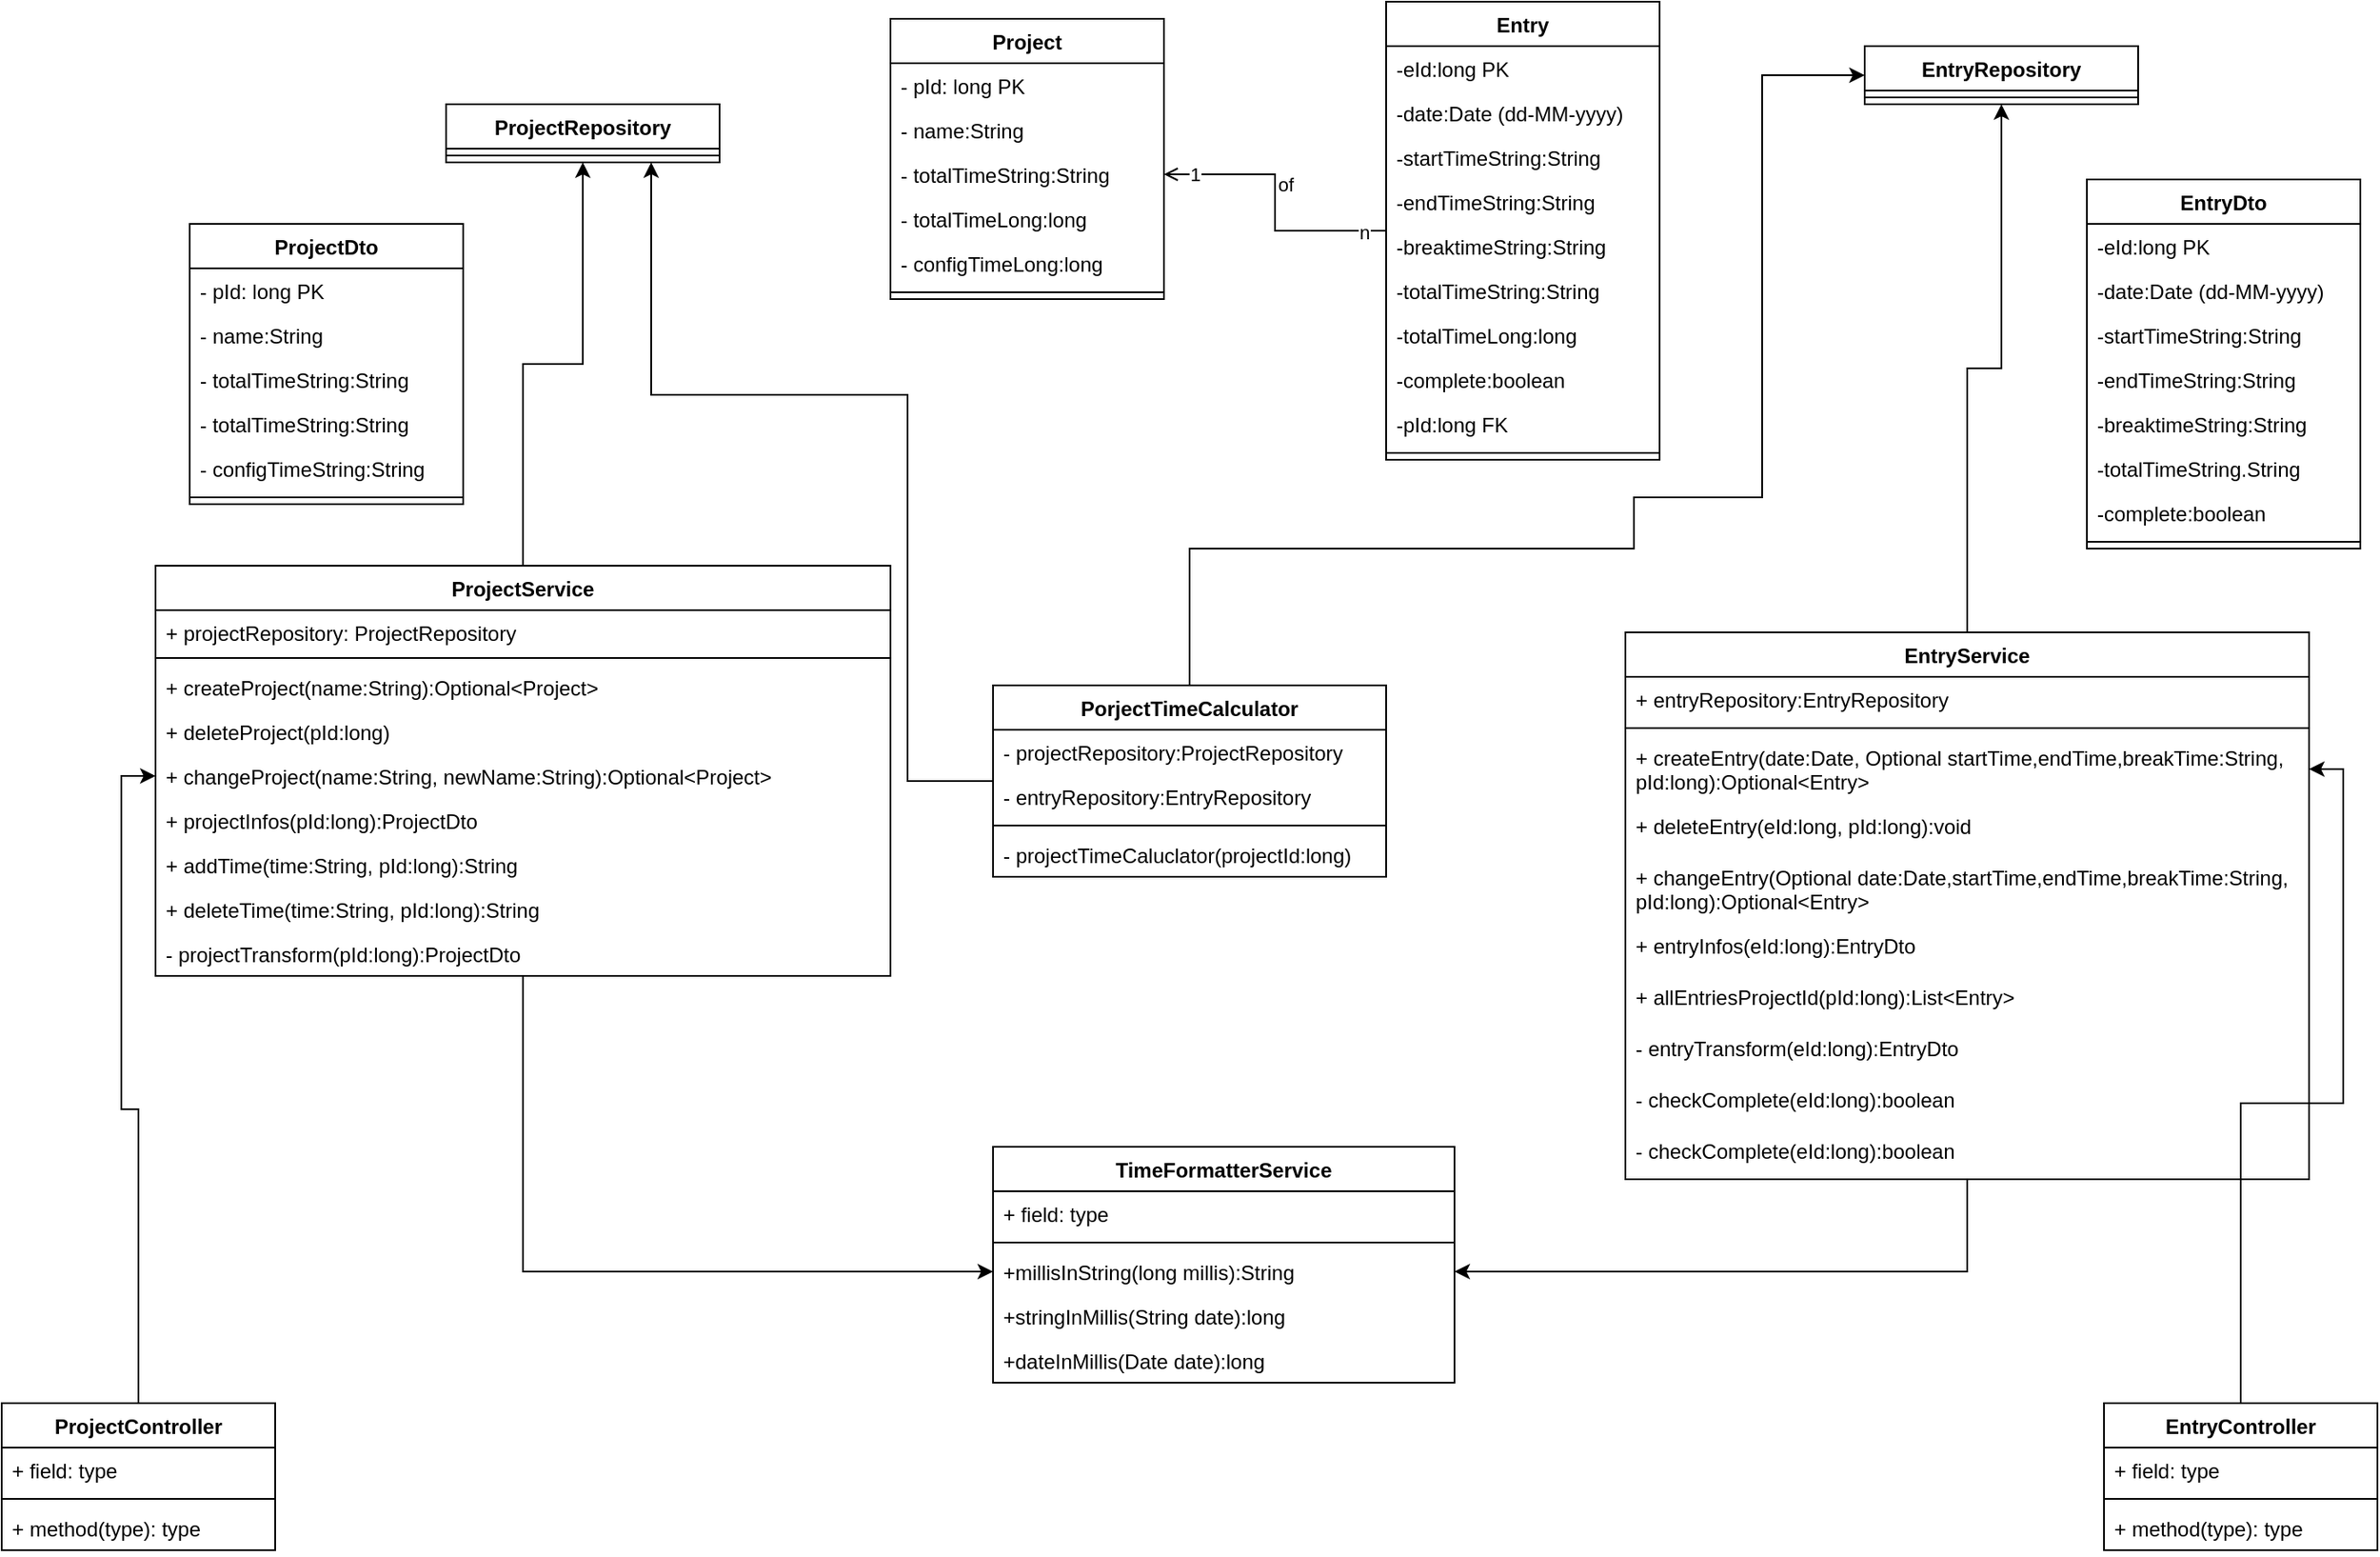 <mxfile version="22.0.3" type="device">
  <diagram id="C5RBs43oDa-KdzZeNtuy" name="Page-1">
    <mxGraphModel dx="2493" dy="962" grid="1" gridSize="10" guides="1" tooltips="1" connect="1" arrows="1" fold="1" page="1" pageScale="1" pageWidth="827" pageHeight="1169" math="0" shadow="0">
      <root>
        <mxCell id="WIyWlLk6GJQsqaUBKTNV-0" />
        <mxCell id="WIyWlLk6GJQsqaUBKTNV-1" parent="WIyWlLk6GJQsqaUBKTNV-0" />
        <mxCell id="MqTbyZAQvjHWYt7Ieo_K-0" value="Project" style="swimlane;fontStyle=1;align=center;verticalAlign=top;childLayout=stackLayout;horizontal=1;startSize=26;horizontalStack=0;resizeParent=1;resizeParentMax=0;resizeLast=0;collapsible=1;marginBottom=0;whiteSpace=wrap;html=1;" vertex="1" parent="WIyWlLk6GJQsqaUBKTNV-1">
          <mxGeometry x="180" y="40" width="160" height="164" as="geometry" />
        </mxCell>
        <mxCell id="MqTbyZAQvjHWYt7Ieo_K-1" value="- pId: long PK" style="text;strokeColor=none;fillColor=none;align=left;verticalAlign=top;spacingLeft=4;spacingRight=4;overflow=hidden;rotatable=0;points=[[0,0.5],[1,0.5]];portConstraint=eastwest;whiteSpace=wrap;html=1;" vertex="1" parent="MqTbyZAQvjHWYt7Ieo_K-0">
          <mxGeometry y="26" width="160" height="26" as="geometry" />
        </mxCell>
        <mxCell id="MqTbyZAQvjHWYt7Ieo_K-11" value="- name:String" style="text;strokeColor=none;fillColor=none;align=left;verticalAlign=top;spacingLeft=4;spacingRight=4;overflow=hidden;rotatable=0;points=[[0,0.5],[1,0.5]];portConstraint=eastwest;whiteSpace=wrap;html=1;" vertex="1" parent="MqTbyZAQvjHWYt7Ieo_K-0">
          <mxGeometry y="52" width="160" height="26" as="geometry" />
        </mxCell>
        <mxCell id="MqTbyZAQvjHWYt7Ieo_K-12" value="- totalTimeString:String" style="text;strokeColor=none;fillColor=none;align=left;verticalAlign=top;spacingLeft=4;spacingRight=4;overflow=hidden;rotatable=0;points=[[0,0.5],[1,0.5]];portConstraint=eastwest;whiteSpace=wrap;html=1;" vertex="1" parent="MqTbyZAQvjHWYt7Ieo_K-0">
          <mxGeometry y="78" width="160" height="26" as="geometry" />
        </mxCell>
        <mxCell id="MqTbyZAQvjHWYt7Ieo_K-13" value="- totalTimeLong:long" style="text;strokeColor=none;fillColor=none;align=left;verticalAlign=top;spacingLeft=4;spacingRight=4;overflow=hidden;rotatable=0;points=[[0,0.5],[1,0.5]];portConstraint=eastwest;whiteSpace=wrap;html=1;" vertex="1" parent="MqTbyZAQvjHWYt7Ieo_K-0">
          <mxGeometry y="104" width="160" height="26" as="geometry" />
        </mxCell>
        <mxCell id="MqTbyZAQvjHWYt7Ieo_K-17" value="- configTimeLong:long" style="text;strokeColor=none;fillColor=none;align=left;verticalAlign=top;spacingLeft=4;spacingRight=4;overflow=hidden;rotatable=0;points=[[0,0.5],[1,0.5]];portConstraint=eastwest;whiteSpace=wrap;html=1;" vertex="1" parent="MqTbyZAQvjHWYt7Ieo_K-0">
          <mxGeometry y="130" width="160" height="26" as="geometry" />
        </mxCell>
        <mxCell id="MqTbyZAQvjHWYt7Ieo_K-2" value="" style="line;strokeWidth=1;fillColor=none;align=left;verticalAlign=middle;spacingTop=-1;spacingLeft=3;spacingRight=3;rotatable=0;labelPosition=right;points=[];portConstraint=eastwest;strokeColor=inherit;" vertex="1" parent="MqTbyZAQvjHWYt7Ieo_K-0">
          <mxGeometry y="156" width="160" height="8" as="geometry" />
        </mxCell>
        <mxCell id="MqTbyZAQvjHWYt7Ieo_K-25" style="edgeStyle=orthogonalEdgeStyle;rounded=0;orthogonalLoop=1;jettySize=auto;html=1;entryX=1;entryY=0.5;entryDx=0;entryDy=0;endArrow=open;endFill=0;" edge="1" parent="WIyWlLk6GJQsqaUBKTNV-1" source="MqTbyZAQvjHWYt7Ieo_K-4" target="MqTbyZAQvjHWYt7Ieo_K-12">
          <mxGeometry relative="1" as="geometry" />
        </mxCell>
        <mxCell id="MqTbyZAQvjHWYt7Ieo_K-26" value="of" style="edgeLabel;html=1;align=center;verticalAlign=middle;resizable=0;points=[];" vertex="1" connectable="0" parent="MqTbyZAQvjHWYt7Ieo_K-25">
          <mxGeometry x="0.127" y="-6" relative="1" as="geometry">
            <mxPoint as="offset" />
          </mxGeometry>
        </mxCell>
        <mxCell id="MqTbyZAQvjHWYt7Ieo_K-30" value="1" style="edgeLabel;html=1;align=center;verticalAlign=middle;resizable=0;points=[];" vertex="1" connectable="0" parent="MqTbyZAQvjHWYt7Ieo_K-25">
          <mxGeometry x="0.78" relative="1" as="geometry">
            <mxPoint as="offset" />
          </mxGeometry>
        </mxCell>
        <mxCell id="MqTbyZAQvjHWYt7Ieo_K-31" value="n" style="edgeLabel;html=1;align=center;verticalAlign=middle;resizable=0;points=[];" vertex="1" connectable="0" parent="MqTbyZAQvjHWYt7Ieo_K-25">
          <mxGeometry x="-0.835" y="1" relative="1" as="geometry">
            <mxPoint as="offset" />
          </mxGeometry>
        </mxCell>
        <mxCell id="MqTbyZAQvjHWYt7Ieo_K-4" value="Entry" style="swimlane;fontStyle=1;align=center;verticalAlign=top;childLayout=stackLayout;horizontal=1;startSize=26;horizontalStack=0;resizeParent=1;resizeParentMax=0;resizeLast=0;collapsible=1;marginBottom=0;whiteSpace=wrap;html=1;" vertex="1" parent="WIyWlLk6GJQsqaUBKTNV-1">
          <mxGeometry x="470" y="30" width="160" height="268" as="geometry" />
        </mxCell>
        <mxCell id="MqTbyZAQvjHWYt7Ieo_K-5" value="-eId:long PK" style="text;strokeColor=none;fillColor=none;align=left;verticalAlign=top;spacingLeft=4;spacingRight=4;overflow=hidden;rotatable=0;points=[[0,0.5],[1,0.5]];portConstraint=eastwest;whiteSpace=wrap;html=1;" vertex="1" parent="MqTbyZAQvjHWYt7Ieo_K-4">
          <mxGeometry y="26" width="160" height="26" as="geometry" />
        </mxCell>
        <mxCell id="MqTbyZAQvjHWYt7Ieo_K-19" value="-date:Date (dd-MM-yyyy)" style="text;strokeColor=none;fillColor=none;align=left;verticalAlign=top;spacingLeft=4;spacingRight=4;overflow=hidden;rotatable=0;points=[[0,0.5],[1,0.5]];portConstraint=eastwest;whiteSpace=wrap;html=1;" vertex="1" parent="MqTbyZAQvjHWYt7Ieo_K-4">
          <mxGeometry y="52" width="160" height="26" as="geometry" />
        </mxCell>
        <mxCell id="MqTbyZAQvjHWYt7Ieo_K-23" value="-startTimeString:String" style="text;strokeColor=none;fillColor=none;align=left;verticalAlign=top;spacingLeft=4;spacingRight=4;overflow=hidden;rotatable=0;points=[[0,0.5],[1,0.5]];portConstraint=eastwest;whiteSpace=wrap;html=1;" vertex="1" parent="MqTbyZAQvjHWYt7Ieo_K-4">
          <mxGeometry y="78" width="160" height="26" as="geometry" />
        </mxCell>
        <mxCell id="MqTbyZAQvjHWYt7Ieo_K-22" value="-endTimeString:String" style="text;strokeColor=none;fillColor=none;align=left;verticalAlign=top;spacingLeft=4;spacingRight=4;overflow=hidden;rotatable=0;points=[[0,0.5],[1,0.5]];portConstraint=eastwest;whiteSpace=wrap;html=1;" vertex="1" parent="MqTbyZAQvjHWYt7Ieo_K-4">
          <mxGeometry y="104" width="160" height="26" as="geometry" />
        </mxCell>
        <mxCell id="MqTbyZAQvjHWYt7Ieo_K-21" value="-breaktimeString:String" style="text;strokeColor=none;fillColor=none;align=left;verticalAlign=top;spacingLeft=4;spacingRight=4;overflow=hidden;rotatable=0;points=[[0,0.5],[1,0.5]];portConstraint=eastwest;whiteSpace=wrap;html=1;" vertex="1" parent="MqTbyZAQvjHWYt7Ieo_K-4">
          <mxGeometry y="130" width="160" height="26" as="geometry" />
        </mxCell>
        <mxCell id="MqTbyZAQvjHWYt7Ieo_K-29" value="-totalTimeString:String" style="text;strokeColor=none;fillColor=none;align=left;verticalAlign=top;spacingLeft=4;spacingRight=4;overflow=hidden;rotatable=0;points=[[0,0.5],[1,0.5]];portConstraint=eastwest;whiteSpace=wrap;html=1;" vertex="1" parent="MqTbyZAQvjHWYt7Ieo_K-4">
          <mxGeometry y="156" width="160" height="26" as="geometry" />
        </mxCell>
        <mxCell id="MqTbyZAQvjHWYt7Ieo_K-112" value="-totalTimeLong:long" style="text;strokeColor=none;fillColor=none;align=left;verticalAlign=top;spacingLeft=4;spacingRight=4;overflow=hidden;rotatable=0;points=[[0,0.5],[1,0.5]];portConstraint=eastwest;whiteSpace=wrap;html=1;" vertex="1" parent="MqTbyZAQvjHWYt7Ieo_K-4">
          <mxGeometry y="182" width="160" height="26" as="geometry" />
        </mxCell>
        <mxCell id="MqTbyZAQvjHWYt7Ieo_K-111" value="-complete:boolean" style="text;strokeColor=none;fillColor=none;align=left;verticalAlign=top;spacingLeft=4;spacingRight=4;overflow=hidden;rotatable=0;points=[[0,0.5],[1,0.5]];portConstraint=eastwest;whiteSpace=wrap;html=1;" vertex="1" parent="MqTbyZAQvjHWYt7Ieo_K-4">
          <mxGeometry y="208" width="160" height="26" as="geometry" />
        </mxCell>
        <mxCell id="MqTbyZAQvjHWYt7Ieo_K-18" value="-pId:long FK" style="text;strokeColor=none;fillColor=none;align=left;verticalAlign=top;spacingLeft=4;spacingRight=4;overflow=hidden;rotatable=0;points=[[0,0.5],[1,0.5]];portConstraint=eastwest;whiteSpace=wrap;html=1;" vertex="1" parent="MqTbyZAQvjHWYt7Ieo_K-4">
          <mxGeometry y="234" width="160" height="26" as="geometry" />
        </mxCell>
        <mxCell id="MqTbyZAQvjHWYt7Ieo_K-6" value="" style="line;strokeWidth=1;fillColor=none;align=left;verticalAlign=middle;spacingTop=-1;spacingLeft=3;spacingRight=3;rotatable=0;labelPosition=right;points=[];portConstraint=eastwest;strokeColor=inherit;" vertex="1" parent="MqTbyZAQvjHWYt7Ieo_K-4">
          <mxGeometry y="260" width="160" height="8" as="geometry" />
        </mxCell>
        <mxCell id="MqTbyZAQvjHWYt7Ieo_K-131" style="edgeStyle=orthogonalEdgeStyle;rounded=0;orthogonalLoop=1;jettySize=auto;html=1;entryX=0.75;entryY=1;entryDx=0;entryDy=0;" edge="1" parent="WIyWlLk6GJQsqaUBKTNV-1" source="MqTbyZAQvjHWYt7Ieo_K-42" target="MqTbyZAQvjHWYt7Ieo_K-63">
          <mxGeometry relative="1" as="geometry">
            <Array as="points">
              <mxPoint x="190" y="486" />
              <mxPoint x="190" y="260" />
              <mxPoint x="40" y="260" />
            </Array>
          </mxGeometry>
        </mxCell>
        <mxCell id="MqTbyZAQvjHWYt7Ieo_K-42" value="PorjectTimeCalculator" style="swimlane;fontStyle=1;align=center;verticalAlign=top;childLayout=stackLayout;horizontal=1;startSize=26;horizontalStack=0;resizeParent=1;resizeParentMax=0;resizeLast=0;collapsible=1;marginBottom=0;whiteSpace=wrap;html=1;" vertex="1" parent="WIyWlLk6GJQsqaUBKTNV-1">
          <mxGeometry x="240" y="430" width="230" height="112" as="geometry" />
        </mxCell>
        <mxCell id="MqTbyZAQvjHWYt7Ieo_K-43" value="- projectRepository:ProjectRepository" style="text;strokeColor=none;fillColor=none;align=left;verticalAlign=top;spacingLeft=4;spacingRight=4;overflow=hidden;rotatable=0;points=[[0,0.5],[1,0.5]];portConstraint=eastwest;whiteSpace=wrap;html=1;" vertex="1" parent="MqTbyZAQvjHWYt7Ieo_K-42">
          <mxGeometry y="26" width="230" height="26" as="geometry" />
        </mxCell>
        <mxCell id="MqTbyZAQvjHWYt7Ieo_K-82" value="- entryRepository:EntryRepository&amp;nbsp;" style="text;strokeColor=none;fillColor=none;align=left;verticalAlign=top;spacingLeft=4;spacingRight=4;overflow=hidden;rotatable=0;points=[[0,0.5],[1,0.5]];portConstraint=eastwest;whiteSpace=wrap;html=1;" vertex="1" parent="MqTbyZAQvjHWYt7Ieo_K-42">
          <mxGeometry y="52" width="230" height="26" as="geometry" />
        </mxCell>
        <mxCell id="MqTbyZAQvjHWYt7Ieo_K-44" value="" style="line;strokeWidth=1;fillColor=none;align=left;verticalAlign=middle;spacingTop=-1;spacingLeft=3;spacingRight=3;rotatable=0;labelPosition=right;points=[];portConstraint=eastwest;strokeColor=inherit;" vertex="1" parent="MqTbyZAQvjHWYt7Ieo_K-42">
          <mxGeometry y="78" width="230" height="8" as="geometry" />
        </mxCell>
        <mxCell id="MqTbyZAQvjHWYt7Ieo_K-45" value="- projectTimeCaluclator(projectId:long)" style="text;strokeColor=none;fillColor=none;align=left;verticalAlign=top;spacingLeft=4;spacingRight=4;overflow=hidden;rotatable=0;points=[[0,0.5],[1,0.5]];portConstraint=eastwest;whiteSpace=wrap;html=1;" vertex="1" parent="MqTbyZAQvjHWYt7Ieo_K-42">
          <mxGeometry y="86" width="230" height="26" as="geometry" />
        </mxCell>
        <mxCell id="MqTbyZAQvjHWYt7Ieo_K-119" style="edgeStyle=orthogonalEdgeStyle;rounded=0;orthogonalLoop=1;jettySize=auto;html=1;entryX=0;entryY=0.5;entryDx=0;entryDy=0;" edge="1" parent="WIyWlLk6GJQsqaUBKTNV-1" source="MqTbyZAQvjHWYt7Ieo_K-55" target="MqTbyZAQvjHWYt7Ieo_K-87">
          <mxGeometry relative="1" as="geometry" />
        </mxCell>
        <mxCell id="MqTbyZAQvjHWYt7Ieo_K-124" style="edgeStyle=orthogonalEdgeStyle;rounded=0;orthogonalLoop=1;jettySize=auto;html=1;entryX=0.5;entryY=1;entryDx=0;entryDy=0;" edge="1" parent="WIyWlLk6GJQsqaUBKTNV-1" source="MqTbyZAQvjHWYt7Ieo_K-55" target="MqTbyZAQvjHWYt7Ieo_K-63">
          <mxGeometry relative="1" as="geometry" />
        </mxCell>
        <mxCell id="MqTbyZAQvjHWYt7Ieo_K-55" value="ProjectService" style="swimlane;fontStyle=1;align=center;verticalAlign=top;childLayout=stackLayout;horizontal=1;startSize=26;horizontalStack=0;resizeParent=1;resizeParentMax=0;resizeLast=0;collapsible=1;marginBottom=0;whiteSpace=wrap;html=1;" vertex="1" parent="WIyWlLk6GJQsqaUBKTNV-1">
          <mxGeometry x="-250" y="360" width="430" height="240" as="geometry" />
        </mxCell>
        <mxCell id="MqTbyZAQvjHWYt7Ieo_K-56" value="+ projectRepository: ProjectRepository" style="text;strokeColor=none;fillColor=none;align=left;verticalAlign=top;spacingLeft=4;spacingRight=4;overflow=hidden;rotatable=0;points=[[0,0.5],[1,0.5]];portConstraint=eastwest;whiteSpace=wrap;html=1;" vertex="1" parent="MqTbyZAQvjHWYt7Ieo_K-55">
          <mxGeometry y="26" width="430" height="24" as="geometry" />
        </mxCell>
        <mxCell id="MqTbyZAQvjHWYt7Ieo_K-57" value="" style="line;strokeWidth=1;fillColor=none;align=left;verticalAlign=middle;spacingTop=-1;spacingLeft=3;spacingRight=3;rotatable=0;labelPosition=right;points=[];portConstraint=eastwest;strokeColor=inherit;" vertex="1" parent="MqTbyZAQvjHWYt7Ieo_K-55">
          <mxGeometry y="50" width="430" height="8" as="geometry" />
        </mxCell>
        <mxCell id="MqTbyZAQvjHWYt7Ieo_K-58" value="+ createProject(name:String):Optional&amp;lt;Project&amp;gt;" style="text;strokeColor=none;fillColor=none;align=left;verticalAlign=top;spacingLeft=4;spacingRight=4;overflow=hidden;rotatable=0;points=[[0,0.5],[1,0.5]];portConstraint=eastwest;whiteSpace=wrap;html=1;" vertex="1" parent="MqTbyZAQvjHWYt7Ieo_K-55">
          <mxGeometry y="58" width="430" height="26" as="geometry" />
        </mxCell>
        <mxCell id="MqTbyZAQvjHWYt7Ieo_K-90" value="+ deleteProject(pId:long)" style="text;strokeColor=none;fillColor=none;align=left;verticalAlign=top;spacingLeft=4;spacingRight=4;overflow=hidden;rotatable=0;points=[[0,0.5],[1,0.5]];portConstraint=eastwest;whiteSpace=wrap;html=1;" vertex="1" parent="MqTbyZAQvjHWYt7Ieo_K-55">
          <mxGeometry y="84" width="430" height="26" as="geometry" />
        </mxCell>
        <mxCell id="MqTbyZAQvjHWYt7Ieo_K-91" value="+ changeProject(name:String, newName:String):Optional&amp;lt;Project&amp;gt;" style="text;strokeColor=none;fillColor=none;align=left;verticalAlign=top;spacingLeft=4;spacingRight=4;overflow=hidden;rotatable=0;points=[[0,0.5],[1,0.5]];portConstraint=eastwest;whiteSpace=wrap;html=1;" vertex="1" parent="MqTbyZAQvjHWYt7Ieo_K-55">
          <mxGeometry y="110" width="430" height="26" as="geometry" />
        </mxCell>
        <mxCell id="MqTbyZAQvjHWYt7Ieo_K-93" value="+ projectInfos(pId:long):ProjectDto" style="text;strokeColor=none;fillColor=none;align=left;verticalAlign=top;spacingLeft=4;spacingRight=4;overflow=hidden;rotatable=0;points=[[0,0.5],[1,0.5]];portConstraint=eastwest;whiteSpace=wrap;html=1;" vertex="1" parent="MqTbyZAQvjHWYt7Ieo_K-55">
          <mxGeometry y="136" width="430" height="26" as="geometry" />
        </mxCell>
        <mxCell id="MqTbyZAQvjHWYt7Ieo_K-116" value="+ addTime(time:String, pId:long):String" style="text;strokeColor=none;fillColor=none;align=left;verticalAlign=top;spacingLeft=4;spacingRight=4;overflow=hidden;rotatable=0;points=[[0,0.5],[1,0.5]];portConstraint=eastwest;whiteSpace=wrap;html=1;" vertex="1" parent="MqTbyZAQvjHWYt7Ieo_K-55">
          <mxGeometry y="162" width="430" height="26" as="geometry" />
        </mxCell>
        <mxCell id="MqTbyZAQvjHWYt7Ieo_K-115" value="+ deleteTime(time:String, pId:long):String" style="text;strokeColor=none;fillColor=none;align=left;verticalAlign=top;spacingLeft=4;spacingRight=4;overflow=hidden;rotatable=0;points=[[0,0.5],[1,0.5]];portConstraint=eastwest;whiteSpace=wrap;html=1;" vertex="1" parent="MqTbyZAQvjHWYt7Ieo_K-55">
          <mxGeometry y="188" width="430" height="26" as="geometry" />
        </mxCell>
        <mxCell id="MqTbyZAQvjHWYt7Ieo_K-114" value="- projectTransform(pId:long):ProjectDto" style="text;strokeColor=none;fillColor=none;align=left;verticalAlign=top;spacingLeft=4;spacingRight=4;overflow=hidden;rotatable=0;points=[[0,0.5],[1,0.5]];portConstraint=eastwest;whiteSpace=wrap;html=1;" vertex="1" parent="MqTbyZAQvjHWYt7Ieo_K-55">
          <mxGeometry y="214" width="430" height="26" as="geometry" />
        </mxCell>
        <mxCell id="MqTbyZAQvjHWYt7Ieo_K-120" style="edgeStyle=orthogonalEdgeStyle;rounded=0;orthogonalLoop=1;jettySize=auto;html=1;entryX=1;entryY=0.5;entryDx=0;entryDy=0;" edge="1" parent="WIyWlLk6GJQsqaUBKTNV-1" source="MqTbyZAQvjHWYt7Ieo_K-59" target="MqTbyZAQvjHWYt7Ieo_K-87">
          <mxGeometry relative="1" as="geometry" />
        </mxCell>
        <mxCell id="MqTbyZAQvjHWYt7Ieo_K-123" style="edgeStyle=orthogonalEdgeStyle;rounded=0;orthogonalLoop=1;jettySize=auto;html=1;entryX=0.5;entryY=1;entryDx=0;entryDy=0;" edge="1" parent="WIyWlLk6GJQsqaUBKTNV-1" source="MqTbyZAQvjHWYt7Ieo_K-59" target="MqTbyZAQvjHWYt7Ieo_K-67">
          <mxGeometry relative="1" as="geometry" />
        </mxCell>
        <mxCell id="MqTbyZAQvjHWYt7Ieo_K-59" value="EntryService" style="swimlane;fontStyle=1;align=center;verticalAlign=top;childLayout=stackLayout;horizontal=1;startSize=26;horizontalStack=0;resizeParent=1;resizeParentMax=0;resizeLast=0;collapsible=1;marginBottom=0;whiteSpace=wrap;html=1;" vertex="1" parent="WIyWlLk6GJQsqaUBKTNV-1">
          <mxGeometry x="610" y="399" width="400" height="320" as="geometry" />
        </mxCell>
        <mxCell id="MqTbyZAQvjHWYt7Ieo_K-60" value="+ entryRepository:EntryRepository" style="text;strokeColor=none;fillColor=none;align=left;verticalAlign=top;spacingLeft=4;spacingRight=4;overflow=hidden;rotatable=0;points=[[0,0.5],[1,0.5]];portConstraint=eastwest;whiteSpace=wrap;html=1;" vertex="1" parent="MqTbyZAQvjHWYt7Ieo_K-59">
          <mxGeometry y="26" width="400" height="26" as="geometry" />
        </mxCell>
        <mxCell id="MqTbyZAQvjHWYt7Ieo_K-61" value="" style="line;strokeWidth=1;fillColor=none;align=left;verticalAlign=middle;spacingTop=-1;spacingLeft=3;spacingRight=3;rotatable=0;labelPosition=right;points=[];portConstraint=eastwest;strokeColor=inherit;" vertex="1" parent="MqTbyZAQvjHWYt7Ieo_K-59">
          <mxGeometry y="52" width="400" height="8" as="geometry" />
        </mxCell>
        <mxCell id="MqTbyZAQvjHWYt7Ieo_K-92" value="+ createEntry(date:Date, Optional startTime,endTime,breakTime:String, pId:long):Optional&amp;lt;Entry&amp;gt;&amp;nbsp;" style="text;strokeColor=none;fillColor=none;align=left;verticalAlign=top;spacingLeft=4;spacingRight=4;overflow=hidden;rotatable=0;points=[[0,0.5],[1,0.5]];portConstraint=eastwest;whiteSpace=wrap;html=1;" vertex="1" parent="MqTbyZAQvjHWYt7Ieo_K-59">
          <mxGeometry y="60" width="400" height="40" as="geometry" />
        </mxCell>
        <mxCell id="MqTbyZAQvjHWYt7Ieo_K-117" value="+ deleteEntry(eId:long, pId:long):void" style="text;strokeColor=none;fillColor=none;align=left;verticalAlign=top;spacingLeft=4;spacingRight=4;overflow=hidden;rotatable=0;points=[[0,0.5],[1,0.5]];portConstraint=eastwest;whiteSpace=wrap;html=1;" vertex="1" parent="MqTbyZAQvjHWYt7Ieo_K-59">
          <mxGeometry y="100" width="400" height="30" as="geometry" />
        </mxCell>
        <mxCell id="MqTbyZAQvjHWYt7Ieo_K-125" value="+ changeEntry(Optional date:Date,startTime,endTime,breakTime:String, pId:long):Optional&amp;lt;Entry&amp;gt;&amp;nbsp;" style="text;strokeColor=none;fillColor=none;align=left;verticalAlign=top;spacingLeft=4;spacingRight=4;overflow=hidden;rotatable=0;points=[[0,0.5],[1,0.5]];portConstraint=eastwest;whiteSpace=wrap;html=1;" vertex="1" parent="MqTbyZAQvjHWYt7Ieo_K-59">
          <mxGeometry y="130" width="400" height="40" as="geometry" />
        </mxCell>
        <mxCell id="MqTbyZAQvjHWYt7Ieo_K-128" value="+ entryInfos(eId:long):EntryDto" style="text;strokeColor=none;fillColor=none;align=left;verticalAlign=top;spacingLeft=4;spacingRight=4;overflow=hidden;rotatable=0;points=[[0,0.5],[1,0.5]];portConstraint=eastwest;whiteSpace=wrap;html=1;" vertex="1" parent="MqTbyZAQvjHWYt7Ieo_K-59">
          <mxGeometry y="170" width="400" height="30" as="geometry" />
        </mxCell>
        <mxCell id="MqTbyZAQvjHWYt7Ieo_K-129" value="+ allEntriesProjectId(pId:long):List&amp;lt;Entry&amp;gt;" style="text;strokeColor=none;fillColor=none;align=left;verticalAlign=top;spacingLeft=4;spacingRight=4;overflow=hidden;rotatable=0;points=[[0,0.5],[1,0.5]];portConstraint=eastwest;whiteSpace=wrap;html=1;" vertex="1" parent="MqTbyZAQvjHWYt7Ieo_K-59">
          <mxGeometry y="200" width="400" height="30" as="geometry" />
        </mxCell>
        <mxCell id="MqTbyZAQvjHWYt7Ieo_K-62" value="- entryTransform(eId:long):EntryDto" style="text;strokeColor=none;fillColor=none;align=left;verticalAlign=top;spacingLeft=4;spacingRight=4;overflow=hidden;rotatable=0;points=[[0,0.5],[1,0.5]];portConstraint=eastwest;whiteSpace=wrap;html=1;" vertex="1" parent="MqTbyZAQvjHWYt7Ieo_K-59">
          <mxGeometry y="230" width="400" height="30" as="geometry" />
        </mxCell>
        <mxCell id="MqTbyZAQvjHWYt7Ieo_K-126" value="- checkComplete(eId:long):boolean" style="text;strokeColor=none;fillColor=none;align=left;verticalAlign=top;spacingLeft=4;spacingRight=4;overflow=hidden;rotatable=0;points=[[0,0.5],[1,0.5]];portConstraint=eastwest;whiteSpace=wrap;html=1;" vertex="1" parent="MqTbyZAQvjHWYt7Ieo_K-59">
          <mxGeometry y="260" width="400" height="30" as="geometry" />
        </mxCell>
        <mxCell id="MqTbyZAQvjHWYt7Ieo_K-130" value="- checkComplete(eId:long):boolean" style="text;strokeColor=none;fillColor=none;align=left;verticalAlign=top;spacingLeft=4;spacingRight=4;overflow=hidden;rotatable=0;points=[[0,0.5],[1,0.5]];portConstraint=eastwest;whiteSpace=wrap;html=1;" vertex="1" parent="MqTbyZAQvjHWYt7Ieo_K-59">
          <mxGeometry y="290" width="400" height="30" as="geometry" />
        </mxCell>
        <mxCell id="MqTbyZAQvjHWYt7Ieo_K-63" value="ProjectRepository" style="swimlane;fontStyle=1;align=center;verticalAlign=top;childLayout=stackLayout;horizontal=1;startSize=26;horizontalStack=0;resizeParent=1;resizeParentMax=0;resizeLast=0;collapsible=1;marginBottom=0;whiteSpace=wrap;html=1;" vertex="1" parent="WIyWlLk6GJQsqaUBKTNV-1">
          <mxGeometry x="-80" y="90" width="160" height="34" as="geometry" />
        </mxCell>
        <mxCell id="MqTbyZAQvjHWYt7Ieo_K-65" value="" style="line;strokeWidth=1;fillColor=none;align=left;verticalAlign=middle;spacingTop=-1;spacingLeft=3;spacingRight=3;rotatable=0;labelPosition=right;points=[];portConstraint=eastwest;strokeColor=inherit;" vertex="1" parent="MqTbyZAQvjHWYt7Ieo_K-63">
          <mxGeometry y="26" width="160" height="8" as="geometry" />
        </mxCell>
        <mxCell id="MqTbyZAQvjHWYt7Ieo_K-67" value="EntryRepository" style="swimlane;fontStyle=1;align=center;verticalAlign=top;childLayout=stackLayout;horizontal=1;startSize=26;horizontalStack=0;resizeParent=1;resizeParentMax=0;resizeLast=0;collapsible=1;marginBottom=0;whiteSpace=wrap;html=1;" vertex="1" parent="WIyWlLk6GJQsqaUBKTNV-1">
          <mxGeometry x="750" y="56" width="160" height="34" as="geometry" />
        </mxCell>
        <mxCell id="MqTbyZAQvjHWYt7Ieo_K-69" value="" style="line;strokeWidth=1;fillColor=none;align=left;verticalAlign=middle;spacingTop=-1;spacingLeft=3;spacingRight=3;rotatable=0;labelPosition=right;points=[];portConstraint=eastwest;strokeColor=inherit;" vertex="1" parent="MqTbyZAQvjHWYt7Ieo_K-67">
          <mxGeometry y="26" width="160" height="8" as="geometry" />
        </mxCell>
        <mxCell id="MqTbyZAQvjHWYt7Ieo_K-122" style="edgeStyle=orthogonalEdgeStyle;rounded=0;orthogonalLoop=1;jettySize=auto;html=1;entryX=0;entryY=0.5;entryDx=0;entryDy=0;" edge="1" parent="WIyWlLk6GJQsqaUBKTNV-1" source="MqTbyZAQvjHWYt7Ieo_K-72" target="MqTbyZAQvjHWYt7Ieo_K-91">
          <mxGeometry relative="1" as="geometry">
            <Array as="points">
              <mxPoint x="-260" y="678" />
              <mxPoint x="-270" y="678" />
              <mxPoint x="-270" y="483" />
            </Array>
          </mxGeometry>
        </mxCell>
        <mxCell id="MqTbyZAQvjHWYt7Ieo_K-72" value="ProjectController" style="swimlane;fontStyle=1;align=center;verticalAlign=top;childLayout=stackLayout;horizontal=1;startSize=26;horizontalStack=0;resizeParent=1;resizeParentMax=0;resizeLast=0;collapsible=1;marginBottom=0;whiteSpace=wrap;html=1;" vertex="1" parent="WIyWlLk6GJQsqaUBKTNV-1">
          <mxGeometry x="-340" y="850" width="160" height="86" as="geometry" />
        </mxCell>
        <mxCell id="MqTbyZAQvjHWYt7Ieo_K-73" value="+ field: type" style="text;strokeColor=none;fillColor=none;align=left;verticalAlign=top;spacingLeft=4;spacingRight=4;overflow=hidden;rotatable=0;points=[[0,0.5],[1,0.5]];portConstraint=eastwest;whiteSpace=wrap;html=1;" vertex="1" parent="MqTbyZAQvjHWYt7Ieo_K-72">
          <mxGeometry y="26" width="160" height="26" as="geometry" />
        </mxCell>
        <mxCell id="MqTbyZAQvjHWYt7Ieo_K-74" value="" style="line;strokeWidth=1;fillColor=none;align=left;verticalAlign=middle;spacingTop=-1;spacingLeft=3;spacingRight=3;rotatable=0;labelPosition=right;points=[];portConstraint=eastwest;strokeColor=inherit;" vertex="1" parent="MqTbyZAQvjHWYt7Ieo_K-72">
          <mxGeometry y="52" width="160" height="8" as="geometry" />
        </mxCell>
        <mxCell id="MqTbyZAQvjHWYt7Ieo_K-75" value="+ method(type): type" style="text;strokeColor=none;fillColor=none;align=left;verticalAlign=top;spacingLeft=4;spacingRight=4;overflow=hidden;rotatable=0;points=[[0,0.5],[1,0.5]];portConstraint=eastwest;whiteSpace=wrap;html=1;" vertex="1" parent="MqTbyZAQvjHWYt7Ieo_K-72">
          <mxGeometry y="60" width="160" height="26" as="geometry" />
        </mxCell>
        <mxCell id="MqTbyZAQvjHWYt7Ieo_K-121" style="edgeStyle=orthogonalEdgeStyle;rounded=0;orthogonalLoop=1;jettySize=auto;html=1;entryX=1;entryY=0.5;entryDx=0;entryDy=0;" edge="1" parent="WIyWlLk6GJQsqaUBKTNV-1" source="MqTbyZAQvjHWYt7Ieo_K-76" target="MqTbyZAQvjHWYt7Ieo_K-92">
          <mxGeometry relative="1" as="geometry" />
        </mxCell>
        <mxCell id="MqTbyZAQvjHWYt7Ieo_K-76" value="EntryController" style="swimlane;fontStyle=1;align=center;verticalAlign=top;childLayout=stackLayout;horizontal=1;startSize=26;horizontalStack=0;resizeParent=1;resizeParentMax=0;resizeLast=0;collapsible=1;marginBottom=0;whiteSpace=wrap;html=1;" vertex="1" parent="WIyWlLk6GJQsqaUBKTNV-1">
          <mxGeometry x="890" y="850" width="160" height="86" as="geometry" />
        </mxCell>
        <mxCell id="MqTbyZAQvjHWYt7Ieo_K-77" value="+ field: type" style="text;strokeColor=none;fillColor=none;align=left;verticalAlign=top;spacingLeft=4;spacingRight=4;overflow=hidden;rotatable=0;points=[[0,0.5],[1,0.5]];portConstraint=eastwest;whiteSpace=wrap;html=1;" vertex="1" parent="MqTbyZAQvjHWYt7Ieo_K-76">
          <mxGeometry y="26" width="160" height="26" as="geometry" />
        </mxCell>
        <mxCell id="MqTbyZAQvjHWYt7Ieo_K-78" value="" style="line;strokeWidth=1;fillColor=none;align=left;verticalAlign=middle;spacingTop=-1;spacingLeft=3;spacingRight=3;rotatable=0;labelPosition=right;points=[];portConstraint=eastwest;strokeColor=inherit;" vertex="1" parent="MqTbyZAQvjHWYt7Ieo_K-76">
          <mxGeometry y="52" width="160" height="8" as="geometry" />
        </mxCell>
        <mxCell id="MqTbyZAQvjHWYt7Ieo_K-79" value="+ method(type): type" style="text;strokeColor=none;fillColor=none;align=left;verticalAlign=top;spacingLeft=4;spacingRight=4;overflow=hidden;rotatable=0;points=[[0,0.5],[1,0.5]];portConstraint=eastwest;whiteSpace=wrap;html=1;" vertex="1" parent="MqTbyZAQvjHWYt7Ieo_K-76">
          <mxGeometry y="60" width="160" height="26" as="geometry" />
        </mxCell>
        <mxCell id="MqTbyZAQvjHWYt7Ieo_K-84" value="TimeFormatterService" style="swimlane;fontStyle=1;align=center;verticalAlign=top;childLayout=stackLayout;horizontal=1;startSize=26;horizontalStack=0;resizeParent=1;resizeParentMax=0;resizeLast=0;collapsible=1;marginBottom=0;whiteSpace=wrap;html=1;" vertex="1" parent="WIyWlLk6GJQsqaUBKTNV-1">
          <mxGeometry x="240" y="700" width="270" height="138" as="geometry" />
        </mxCell>
        <mxCell id="MqTbyZAQvjHWYt7Ieo_K-85" value="+ field: type" style="text;strokeColor=none;fillColor=none;align=left;verticalAlign=top;spacingLeft=4;spacingRight=4;overflow=hidden;rotatable=0;points=[[0,0.5],[1,0.5]];portConstraint=eastwest;whiteSpace=wrap;html=1;" vertex="1" parent="MqTbyZAQvjHWYt7Ieo_K-84">
          <mxGeometry y="26" width="270" height="26" as="geometry" />
        </mxCell>
        <mxCell id="MqTbyZAQvjHWYt7Ieo_K-86" value="" style="line;strokeWidth=1;fillColor=none;align=left;verticalAlign=middle;spacingTop=-1;spacingLeft=3;spacingRight=3;rotatable=0;labelPosition=right;points=[];portConstraint=eastwest;strokeColor=inherit;" vertex="1" parent="MqTbyZAQvjHWYt7Ieo_K-84">
          <mxGeometry y="52" width="270" height="8" as="geometry" />
        </mxCell>
        <mxCell id="MqTbyZAQvjHWYt7Ieo_K-87" value="+millisInString(long millis):String" style="text;strokeColor=none;fillColor=none;align=left;verticalAlign=top;spacingLeft=4;spacingRight=4;overflow=hidden;rotatable=0;points=[[0,0.5],[1,0.5]];portConstraint=eastwest;whiteSpace=wrap;html=1;" vertex="1" parent="MqTbyZAQvjHWYt7Ieo_K-84">
          <mxGeometry y="60" width="270" height="26" as="geometry" />
        </mxCell>
        <mxCell id="MqTbyZAQvjHWYt7Ieo_K-88" value="+stringInMillis(String date):long" style="text;strokeColor=none;fillColor=none;align=left;verticalAlign=top;spacingLeft=4;spacingRight=4;overflow=hidden;rotatable=0;points=[[0,0.5],[1,0.5]];portConstraint=eastwest;whiteSpace=wrap;html=1;" vertex="1" parent="MqTbyZAQvjHWYt7Ieo_K-84">
          <mxGeometry y="86" width="270" height="26" as="geometry" />
        </mxCell>
        <mxCell id="MqTbyZAQvjHWYt7Ieo_K-89" value="+dateInMillis(Date date):long" style="text;strokeColor=none;fillColor=none;align=left;verticalAlign=top;spacingLeft=4;spacingRight=4;overflow=hidden;rotatable=0;points=[[0,0.5],[1,0.5]];portConstraint=eastwest;whiteSpace=wrap;html=1;" vertex="1" parent="MqTbyZAQvjHWYt7Ieo_K-84">
          <mxGeometry y="112" width="270" height="26" as="geometry" />
        </mxCell>
        <mxCell id="MqTbyZAQvjHWYt7Ieo_K-94" value="EntryDto" style="swimlane;fontStyle=1;align=center;verticalAlign=top;childLayout=stackLayout;horizontal=1;startSize=26;horizontalStack=0;resizeParent=1;resizeParentMax=0;resizeLast=0;collapsible=1;marginBottom=0;whiteSpace=wrap;html=1;" vertex="1" parent="WIyWlLk6GJQsqaUBKTNV-1">
          <mxGeometry x="880" y="134" width="160" height="216" as="geometry" />
        </mxCell>
        <mxCell id="MqTbyZAQvjHWYt7Ieo_K-95" value="-eId:long PK" style="text;strokeColor=none;fillColor=none;align=left;verticalAlign=top;spacingLeft=4;spacingRight=4;overflow=hidden;rotatable=0;points=[[0,0.5],[1,0.5]];portConstraint=eastwest;whiteSpace=wrap;html=1;" vertex="1" parent="MqTbyZAQvjHWYt7Ieo_K-94">
          <mxGeometry y="26" width="160" height="26" as="geometry" />
        </mxCell>
        <mxCell id="MqTbyZAQvjHWYt7Ieo_K-96" value="-date:Date (dd-MM-yyyy)" style="text;strokeColor=none;fillColor=none;align=left;verticalAlign=top;spacingLeft=4;spacingRight=4;overflow=hidden;rotatable=0;points=[[0,0.5],[1,0.5]];portConstraint=eastwest;whiteSpace=wrap;html=1;" vertex="1" parent="MqTbyZAQvjHWYt7Ieo_K-94">
          <mxGeometry y="52" width="160" height="26" as="geometry" />
        </mxCell>
        <mxCell id="MqTbyZAQvjHWYt7Ieo_K-97" value="-startTimeString:String" style="text;strokeColor=none;fillColor=none;align=left;verticalAlign=top;spacingLeft=4;spacingRight=4;overflow=hidden;rotatable=0;points=[[0,0.5],[1,0.5]];portConstraint=eastwest;whiteSpace=wrap;html=1;" vertex="1" parent="MqTbyZAQvjHWYt7Ieo_K-94">
          <mxGeometry y="78" width="160" height="26" as="geometry" />
        </mxCell>
        <mxCell id="MqTbyZAQvjHWYt7Ieo_K-98" value="-endTimeString:String" style="text;strokeColor=none;fillColor=none;align=left;verticalAlign=top;spacingLeft=4;spacingRight=4;overflow=hidden;rotatable=0;points=[[0,0.5],[1,0.5]];portConstraint=eastwest;whiteSpace=wrap;html=1;" vertex="1" parent="MqTbyZAQvjHWYt7Ieo_K-94">
          <mxGeometry y="104" width="160" height="26" as="geometry" />
        </mxCell>
        <mxCell id="MqTbyZAQvjHWYt7Ieo_K-99" value="-breaktimeString:String" style="text;strokeColor=none;fillColor=none;align=left;verticalAlign=top;spacingLeft=4;spacingRight=4;overflow=hidden;rotatable=0;points=[[0,0.5],[1,0.5]];portConstraint=eastwest;whiteSpace=wrap;html=1;" vertex="1" parent="MqTbyZAQvjHWYt7Ieo_K-94">
          <mxGeometry y="130" width="160" height="26" as="geometry" />
        </mxCell>
        <mxCell id="MqTbyZAQvjHWYt7Ieo_K-100" value="-totalTimeString.String" style="text;strokeColor=none;fillColor=none;align=left;verticalAlign=top;spacingLeft=4;spacingRight=4;overflow=hidden;rotatable=0;points=[[0,0.5],[1,0.5]];portConstraint=eastwest;whiteSpace=wrap;html=1;" vertex="1" parent="MqTbyZAQvjHWYt7Ieo_K-94">
          <mxGeometry y="156" width="160" height="26" as="geometry" />
        </mxCell>
        <mxCell id="MqTbyZAQvjHWYt7Ieo_K-113" value="-complete:boolean" style="text;strokeColor=none;fillColor=none;align=left;verticalAlign=top;spacingLeft=4;spacingRight=4;overflow=hidden;rotatable=0;points=[[0,0.5],[1,0.5]];portConstraint=eastwest;whiteSpace=wrap;html=1;" vertex="1" parent="MqTbyZAQvjHWYt7Ieo_K-94">
          <mxGeometry y="182" width="160" height="26" as="geometry" />
        </mxCell>
        <mxCell id="MqTbyZAQvjHWYt7Ieo_K-102" value="" style="line;strokeWidth=1;fillColor=none;align=left;verticalAlign=middle;spacingTop=-1;spacingLeft=3;spacingRight=3;rotatable=0;labelPosition=right;points=[];portConstraint=eastwest;strokeColor=inherit;" vertex="1" parent="MqTbyZAQvjHWYt7Ieo_K-94">
          <mxGeometry y="208" width="160" height="8" as="geometry" />
        </mxCell>
        <mxCell id="MqTbyZAQvjHWYt7Ieo_K-103" value="ProjectDto" style="swimlane;fontStyle=1;align=center;verticalAlign=top;childLayout=stackLayout;horizontal=1;startSize=26;horizontalStack=0;resizeParent=1;resizeParentMax=0;resizeLast=0;collapsible=1;marginBottom=0;whiteSpace=wrap;html=1;" vertex="1" parent="WIyWlLk6GJQsqaUBKTNV-1">
          <mxGeometry x="-230" y="160" width="160" height="164" as="geometry" />
        </mxCell>
        <mxCell id="MqTbyZAQvjHWYt7Ieo_K-104" value="- pId: long PK" style="text;strokeColor=none;fillColor=none;align=left;verticalAlign=top;spacingLeft=4;spacingRight=4;overflow=hidden;rotatable=0;points=[[0,0.5],[1,0.5]];portConstraint=eastwest;whiteSpace=wrap;html=1;" vertex="1" parent="MqTbyZAQvjHWYt7Ieo_K-103">
          <mxGeometry y="26" width="160" height="26" as="geometry" />
        </mxCell>
        <mxCell id="MqTbyZAQvjHWYt7Ieo_K-105" value="- name:String" style="text;strokeColor=none;fillColor=none;align=left;verticalAlign=top;spacingLeft=4;spacingRight=4;overflow=hidden;rotatable=0;points=[[0,0.5],[1,0.5]];portConstraint=eastwest;whiteSpace=wrap;html=1;" vertex="1" parent="MqTbyZAQvjHWYt7Ieo_K-103">
          <mxGeometry y="52" width="160" height="26" as="geometry" />
        </mxCell>
        <mxCell id="MqTbyZAQvjHWYt7Ieo_K-106" value="- totalTimeString:String" style="text;strokeColor=none;fillColor=none;align=left;verticalAlign=top;spacingLeft=4;spacingRight=4;overflow=hidden;rotatable=0;points=[[0,0.5],[1,0.5]];portConstraint=eastwest;whiteSpace=wrap;html=1;" vertex="1" parent="MqTbyZAQvjHWYt7Ieo_K-103">
          <mxGeometry y="78" width="160" height="26" as="geometry" />
        </mxCell>
        <mxCell id="MqTbyZAQvjHWYt7Ieo_K-107" value="- totalTimeString:String" style="text;strokeColor=none;fillColor=none;align=left;verticalAlign=top;spacingLeft=4;spacingRight=4;overflow=hidden;rotatable=0;points=[[0,0.5],[1,0.5]];portConstraint=eastwest;whiteSpace=wrap;html=1;" vertex="1" parent="MqTbyZAQvjHWYt7Ieo_K-103">
          <mxGeometry y="104" width="160" height="26" as="geometry" />
        </mxCell>
        <mxCell id="MqTbyZAQvjHWYt7Ieo_K-108" value="- configTimeString:String" style="text;strokeColor=none;fillColor=none;align=left;verticalAlign=top;spacingLeft=4;spacingRight=4;overflow=hidden;rotatable=0;points=[[0,0.5],[1,0.5]];portConstraint=eastwest;whiteSpace=wrap;html=1;" vertex="1" parent="MqTbyZAQvjHWYt7Ieo_K-103">
          <mxGeometry y="130" width="160" height="26" as="geometry" />
        </mxCell>
        <mxCell id="MqTbyZAQvjHWYt7Ieo_K-110" value="" style="line;strokeWidth=1;fillColor=none;align=left;verticalAlign=middle;spacingTop=-1;spacingLeft=3;spacingRight=3;rotatable=0;labelPosition=right;points=[];portConstraint=eastwest;strokeColor=inherit;" vertex="1" parent="MqTbyZAQvjHWYt7Ieo_K-103">
          <mxGeometry y="156" width="160" height="8" as="geometry" />
        </mxCell>
        <mxCell id="MqTbyZAQvjHWYt7Ieo_K-127" style="edgeStyle=orthogonalEdgeStyle;rounded=0;orthogonalLoop=1;jettySize=auto;html=1;exitX=0.5;exitY=0;exitDx=0;exitDy=0;" edge="1" parent="WIyWlLk6GJQsqaUBKTNV-1" source="MqTbyZAQvjHWYt7Ieo_K-42">
          <mxGeometry relative="1" as="geometry">
            <mxPoint x="365" y="420" as="sourcePoint" />
            <mxPoint x="750" y="73" as="targetPoint" />
            <Array as="points">
              <mxPoint x="355" y="350" />
              <mxPoint x="615" y="350" />
              <mxPoint x="615" y="320" />
              <mxPoint x="690" y="320" />
              <mxPoint x="690" y="73" />
            </Array>
          </mxGeometry>
        </mxCell>
      </root>
    </mxGraphModel>
  </diagram>
</mxfile>
